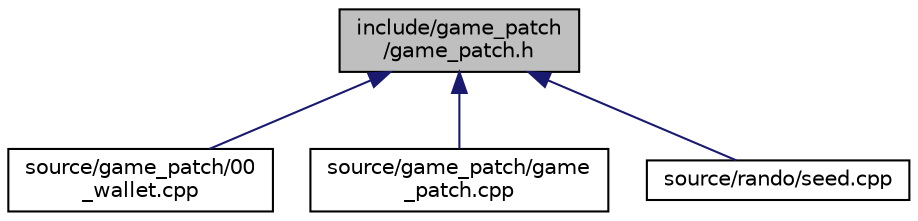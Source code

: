 digraph "include/game_patch/game_patch.h"
{
 // LATEX_PDF_SIZE
  edge [fontname="Helvetica",fontsize="10",labelfontname="Helvetica",labelfontsize="10"];
  node [fontname="Helvetica",fontsize="10",shape=record];
  Node1 [label="include/game_patch\l/game_patch.h",height=0.2,width=0.4,color="black", fillcolor="grey75", style="filled", fontcolor="black",tooltip="Game patches are functions that change game functions."];
  Node1 -> Node2 [dir="back",color="midnightblue",fontsize="10",style="solid",fontname="Helvetica"];
  Node2 [label="source/game_patch/00\l_wallet.cpp",height=0.2,width=0.4,color="black", fillcolor="white", style="filled",URL="$da/d9f/00__wallet_8cpp.html",tooltip=" "];
  Node1 -> Node3 [dir="back",color="midnightblue",fontsize="10",style="solid",fontname="Helvetica"];
  Node3 [label="source/game_patch/game\l_patch.cpp",height=0.2,width=0.4,color="black", fillcolor="white", style="filled",URL="$d4/d4f/game__patch_8cpp.html",tooltip="Game patches are functions that change game functions."];
  Node1 -> Node4 [dir="back",color="midnightblue",fontsize="10",style="solid",fontname="Helvetica"];
  Node4 [label="source/rando/seed.cpp",height=0.2,width=0.4,color="black", fillcolor="white", style="filled",URL="$d5/db7/seed_8cpp.html",tooltip="Seed class to access seed-data."];
}
